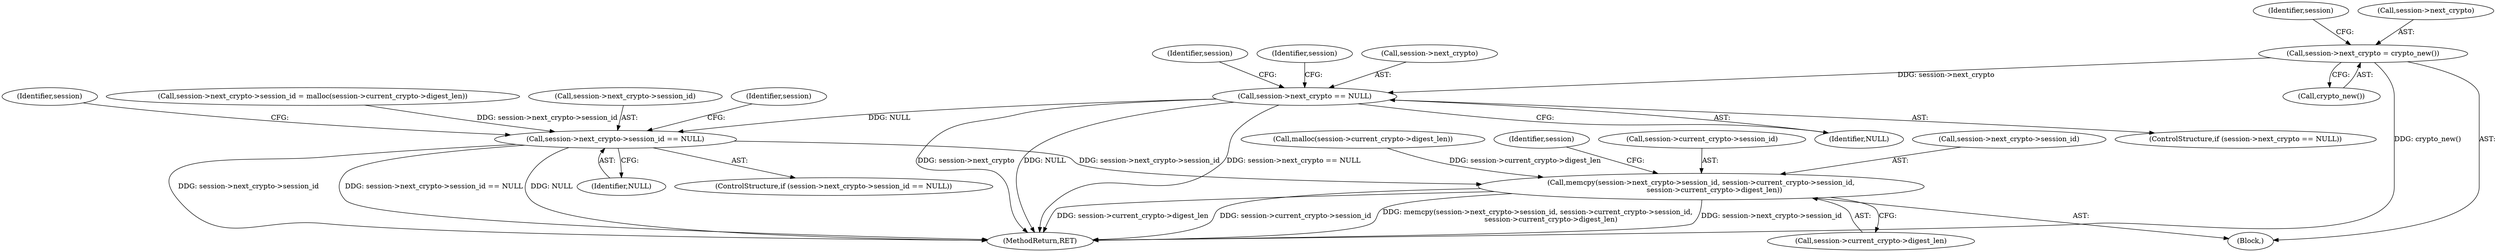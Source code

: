 digraph "0_libssh_94f6955fbaee6fda9385a23e505497efe21f5b4f_0@API" {
"1000319" [label="(Call,session->next_crypto = crypto_new())"];
"1000325" [label="(Call,session->next_crypto == NULL)"];
"1000347" [label="(Call,session->next_crypto->session_id == NULL)"];
"1000358" [label="(Call,memcpy(session->next_crypto->session_id, session->current_crypto->session_id,\n            session->current_crypto->digest_len))"];
"1000327" [label="(Identifier,session)"];
"1000337" [label="(Identifier,session)"];
"1000334" [label="(Call,session->next_crypto->session_id = malloc(session->current_crypto->digest_len))"];
"1000157" [label="(Block,)"];
"1000369" [label="(Call,session->current_crypto->digest_len)"];
"1000320" [label="(Call,session->next_crypto)"];
"1000391" [label="(MethodReturn,RET)"];
"1000323" [label="(Call,crypto_new())"];
"1000353" [label="(Identifier,NULL)"];
"1000348" [label="(Call,session->next_crypto->session_id)"];
"1000319" [label="(Call,session->next_crypto = crypto_new())"];
"1000325" [label="(Call,session->next_crypto == NULL)"];
"1000332" [label="(Identifier,session)"];
"1000346" [label="(ControlStructure,if (session->next_crypto->session_id == NULL))"];
"1000359" [label="(Call,session->next_crypto->session_id)"];
"1000347" [label="(Call,session->next_crypto->session_id == NULL)"];
"1000356" [label="(Identifier,session)"];
"1000340" [label="(Call,malloc(session->current_crypto->digest_len))"];
"1000376" [label="(Identifier,session)"];
"1000364" [label="(Call,session->current_crypto->session_id)"];
"1000326" [label="(Call,session->next_crypto)"];
"1000324" [label="(ControlStructure,if (session->next_crypto == NULL))"];
"1000329" [label="(Identifier,NULL)"];
"1000361" [label="(Identifier,session)"];
"1000358" [label="(Call,memcpy(session->next_crypto->session_id, session->current_crypto->session_id,\n            session->current_crypto->digest_len))"];
"1000319" -> "1000157"  [label="AST: "];
"1000319" -> "1000323"  [label="CFG: "];
"1000320" -> "1000319"  [label="AST: "];
"1000323" -> "1000319"  [label="AST: "];
"1000327" -> "1000319"  [label="CFG: "];
"1000319" -> "1000391"  [label="DDG: crypto_new()"];
"1000319" -> "1000325"  [label="DDG: session->next_crypto"];
"1000325" -> "1000324"  [label="AST: "];
"1000325" -> "1000329"  [label="CFG: "];
"1000326" -> "1000325"  [label="AST: "];
"1000329" -> "1000325"  [label="AST: "];
"1000332" -> "1000325"  [label="CFG: "];
"1000337" -> "1000325"  [label="CFG: "];
"1000325" -> "1000391"  [label="DDG: session->next_crypto"];
"1000325" -> "1000391"  [label="DDG: NULL"];
"1000325" -> "1000391"  [label="DDG: session->next_crypto == NULL"];
"1000325" -> "1000347"  [label="DDG: NULL"];
"1000347" -> "1000346"  [label="AST: "];
"1000347" -> "1000353"  [label="CFG: "];
"1000348" -> "1000347"  [label="AST: "];
"1000353" -> "1000347"  [label="AST: "];
"1000356" -> "1000347"  [label="CFG: "];
"1000361" -> "1000347"  [label="CFG: "];
"1000347" -> "1000391"  [label="DDG: NULL"];
"1000347" -> "1000391"  [label="DDG: session->next_crypto->session_id"];
"1000347" -> "1000391"  [label="DDG: session->next_crypto->session_id == NULL"];
"1000334" -> "1000347"  [label="DDG: session->next_crypto->session_id"];
"1000347" -> "1000358"  [label="DDG: session->next_crypto->session_id"];
"1000358" -> "1000157"  [label="AST: "];
"1000358" -> "1000369"  [label="CFG: "];
"1000359" -> "1000358"  [label="AST: "];
"1000364" -> "1000358"  [label="AST: "];
"1000369" -> "1000358"  [label="AST: "];
"1000376" -> "1000358"  [label="CFG: "];
"1000358" -> "1000391"  [label="DDG: session->current_crypto->digest_len"];
"1000358" -> "1000391"  [label="DDG: session->current_crypto->session_id"];
"1000358" -> "1000391"  [label="DDG: memcpy(session->next_crypto->session_id, session->current_crypto->session_id,\n            session->current_crypto->digest_len)"];
"1000358" -> "1000391"  [label="DDG: session->next_crypto->session_id"];
"1000340" -> "1000358"  [label="DDG: session->current_crypto->digest_len"];
}
